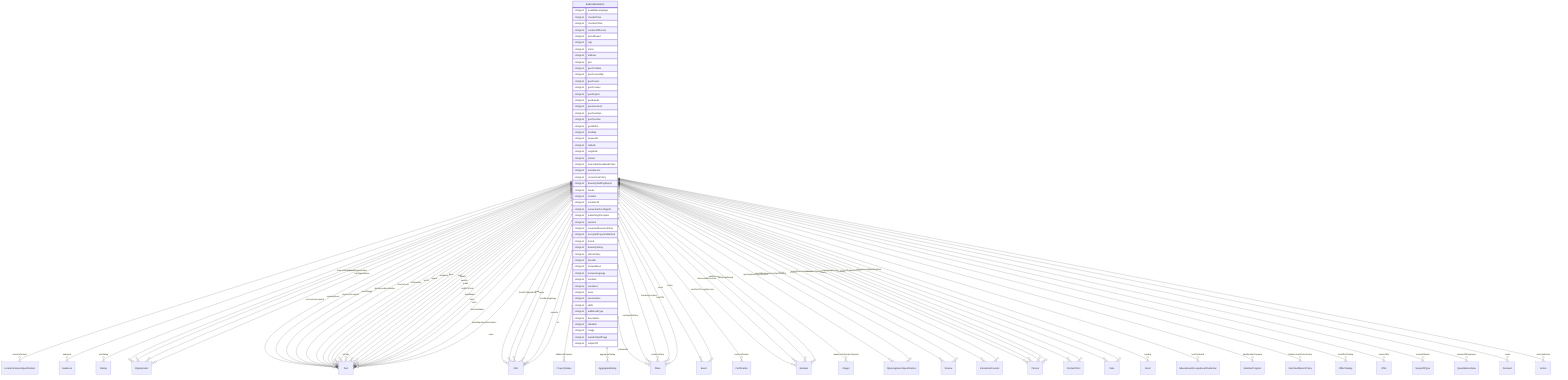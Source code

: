 erDiagram
BedAndBreakfast {
    stringList availableLanguage  
    stringList checkinTime  
    stringList checkoutTime  
    stringList numberOfRooms  
    stringList petsAllowed  
    stringList logo  
    stringList photo  
    stringList address  
    stringList geo  
    stringList geoContains  
    stringList geoCoveredBy  
    stringList geoCovers  
    stringList geoCrosses  
    stringList geoDisjoint  
    stringList geoEquals  
    stringList geoIntersects  
    stringList geoOverlaps  
    stringList geoTouches  
    stringList geoWithin  
    stringList hasMap  
    stringList keywords  
    stringList latitude  
    stringList longitude  
    stringList photos  
    stringList actionableFeedbackPolicy  
    stringList areaServed  
    stringList correctionsPolicy  
    stringList diversityStaffingReport  
    stringList funder  
    stringList location  
    stringList memberOf  
    stringList ownershipFundingInfo  
    stringList publishingPrinciples  
    stringList sponsor  
    stringList unnamedSourcesPolicy  
    stringList acceptedPaymentMethod  
    stringList brand  
    stringList diversityPolicy  
    stringList ethicsPolicy  
    stringList founder  
    stringList knowsAbout  
    stringList knowsLanguage  
    stringList member  
    stringList members  
    stringList owns  
    stringList serviceArea  
    stringList skills  
    stringList additionalType  
    stringList description  
    stringList identifier  
    stringList image  
    stringList mainEntityOfPage  
    stringList subjectOf  
}

BedAndBreakfast ||--}o LocationFeatureSpecification : "amenityFeature"
BedAndBreakfast ||--}o Audience : "audience"
BedAndBreakfast ||--}o Rating : "starRating"
BedAndBreakfast ||--}o Organization : "branchOf"
BedAndBreakfast ||--}o Text : "currenciesAccepted"
BedAndBreakfast ||--}o Text : "openingHours"
BedAndBreakfast ||--}o Text : "paymentAccepted"
BedAndBreakfast ||--}o Text : "priceRange"
BedAndBreakfast ||--}o Text : "globalLocationNumber"
BedAndBreakfast ||--}o URL : "hasGS1DigitalLink"
BedAndBreakfast ||--}o PropertyValue : "additionalProperty"
BedAndBreakfast ||--}o AggregateRating : "aggregateRating"
BedAndBreakfast ||--}o Text : "branchCode"
BedAndBreakfast ||--}o Place : "containedIn"
BedAndBreakfast ||--}o Place : "containedInPlace"
BedAndBreakfast ||--}o Place : "containsPlace"
BedAndBreakfast ||--}o Event : "event"
BedAndBreakfast ||--}o Event : "events"
BedAndBreakfast ||--}o Text : "faxNumber"
BedAndBreakfast ||--}o Certification : "hasCertification"
BedAndBreakfast ||--}o Boolean : "hasDriveThroughService"
BedAndBreakfast ||--}o Boolean : "isAccessibleForFree"
BedAndBreakfast ||--}o Text : "isicV4"
BedAndBreakfast ||--}o URL : "map"
BedAndBreakfast ||--}o URL : "maps"
BedAndBreakfast ||--}o Integer : "maximumAttendeeCapacity"
BedAndBreakfast ||--}o OpeningHoursSpecification : "openingHoursSpecification"
BedAndBreakfast ||--}o Boolean : "publicAccess"
BedAndBreakfast ||--}o Review : "review"
BedAndBreakfast ||--}o Review : "reviews"
BedAndBreakfast ||--}o Text : "slogan"
BedAndBreakfast ||--}o Boolean : "smokingAllowed"
BedAndBreakfast ||--}o OpeningHoursSpecification : "specialOpeningHoursSpecification"
BedAndBreakfast ||--}o Text : "telephone"
BedAndBreakfast ||--}o URL : "tourBookingPage"
BedAndBreakfast ||--}o Text : "duns"
BedAndBreakfast ||--}o Text : "leiCode"
BedAndBreakfast ||--}o Text : "taxID"
BedAndBreakfast ||--}o InteractionCounter : "agentInteractionStatistic"
BedAndBreakfast ||--}o Person : "alumni"
BedAndBreakfast ||--}o Text : "award"
BedAndBreakfast ||--}o Text : "awards"
BedAndBreakfast ||--}o ContactPoint : "contactPoint"
BedAndBreakfast ||--}o ContactPoint : "contactPoints"
BedAndBreakfast ||--}o Organization : "department"
BedAndBreakfast ||--}o Date : "dissolutionDate"
BedAndBreakfast ||--}o Text : "email"
BedAndBreakfast ||--}o Person : "employee"
BedAndBreakfast ||--}o Person : "employees"
BedAndBreakfast ||--}o Person : "founders"
BedAndBreakfast ||--}o Date : "foundingDate"
BedAndBreakfast ||--}o Place : "foundingLocation"
BedAndBreakfast ||--}o Grant : "funding"
BedAndBreakfast ||--}o EducationalOccupationalCredential : "hasCredential"
BedAndBreakfast ||--}o MemberProgram : "hasMemberProgram"
BedAndBreakfast ||--}o MerchantReturnPolicy : "hasMerchantReturnPolicy"
BedAndBreakfast ||--}o OfferCatalog : "hasOfferCatalog"
BedAndBreakfast ||--}o Place : "hasPOS"
BedAndBreakfast ||--}o InteractionCounter : "interactionStatistic"
BedAndBreakfast ||--}o Text : "iso6523Code"
BedAndBreakfast ||--}o Text : "legalName"
BedAndBreakfast ||--}o Offer : "makesOffer"
BedAndBreakfast ||--}o Text : "naics"
BedAndBreakfast ||--}o NonprofitType : "nonprofitStatus"
BedAndBreakfast ||--}o QuantitativeValue : "numberOfEmployees"
BedAndBreakfast ||--}o Organization : "parentOrganization"
BedAndBreakfast ||--}o Demand : "seeks"
BedAndBreakfast ||--}o Organization : "subOrganization"
BedAndBreakfast ||--}o Text : "vatID"
BedAndBreakfast ||--}o Text : "alternateName"
BedAndBreakfast ||--}o Text : "disambiguatingDescription"
BedAndBreakfast ||--}o Text : "name"
BedAndBreakfast ||--}o URL : "sameAs"
BedAndBreakfast ||--}o Action : "potentialAction"
BedAndBreakfast ||--}o URL : "url"